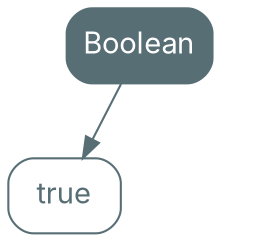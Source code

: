 digraph {
    bgcolor=transparent

    // Default theme: enabled
    node[shape="rectangle" style="rounded,filled" color="#586E75" fillcolor="#586E75" fontcolor="#ffffff" fontname="Inter,Arial"]
    edge [color="#586E75" fontcolor="#000000" fontname="Inter,Arial" fontsize=11]

    Boolean -> true
    Boolean -> false[style=invis]
    true[fillcolor="#ffffff" fontcolor="#586E75"]
    false[fillcolor="#ffffff" fontcolor="#586E75" style=invis]
}
